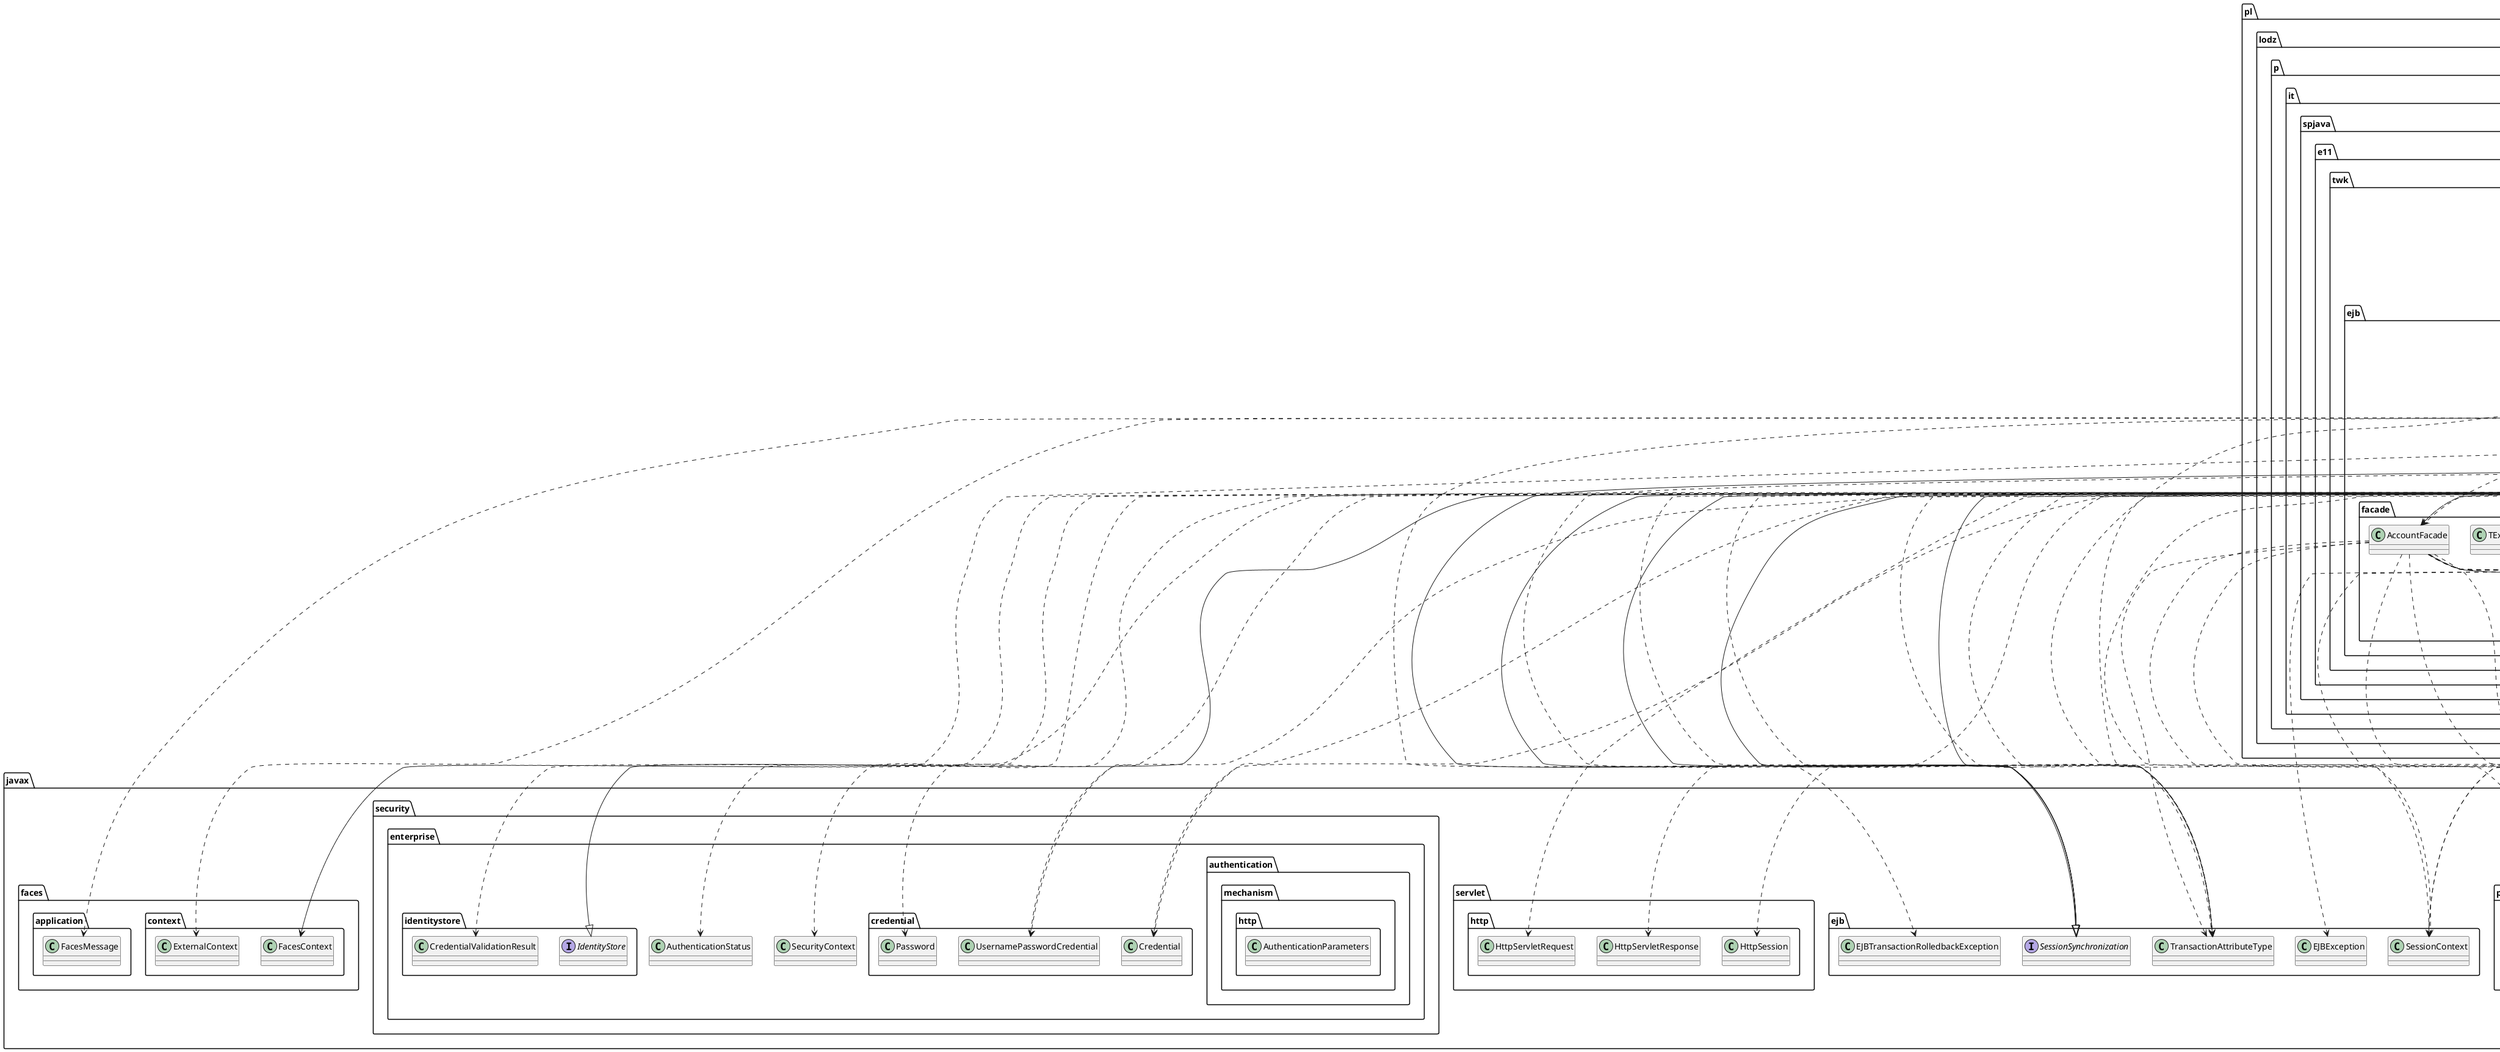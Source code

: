 @startuml
abstract class pl.lodz.p.it.spjava.e11.twk.ejb.facade.AbstractFacade
abstract class pl.lodz.p.it.spjava.e11.twk.ejb.manager.AbstractManager
abstract class pl.lodz.p.it.spjava.e11.twk.exception.AppBaseException
class java.io.IOException
class java.lang.Exception
class java.math.BigInteger
class java.nio.charset.StandardCharsets
class java.security.MessageDigest
class java.security.NoSuchAlgorithmException
class java.security.Principal
class java.util.ArrayList
class java.util.Date
class java.util.HashSet
class java.util.List
class java.util.Objects
class java.util.ResourceBundle
class java.util.Set
class java.util.concurrent.ThreadLocalRandom
class java.util.logging.Level
class java.util.logging.Logger
class javax.ejb.EJBException
class javax.ejb.EJBTransactionRolledbackException
class javax.ejb.SessionContext
class javax.ejb.TransactionAttributeType
class javax.faces.application.FacesMessage
class javax.faces.context.ExternalContext
class javax.faces.context.FacesContext
class javax.interceptor.InvocationContext
class javax.persistence.EntityManager
class javax.persistence.GenerationType
class javax.persistence.NoResultException
class javax.persistence.NonUniqueResultException
class javax.persistence.OptimisticLockException
class javax.persistence.TemporalType
class javax.persistence.TypedQuery
class javax.persistence.criteria.CriteriaBuilder
class javax.persistence.criteria.CriteriaQuery
class javax.persistence.criteria.Predicate
class javax.persistence.criteria.Root
class javax.security.enterprise.AuthenticationStatus
class javax.security.enterprise.SecurityContext
class javax.security.enterprise.authentication.mechanism.http.AuthenticationParameters
class javax.security.enterprise.credential.Credential
class javax.security.enterprise.credential.Password
class javax.security.enterprise.credential.UsernamePasswordCredential
class javax.security.enterprise.identitystore.CredentialValidationResult
class javax.servlet.http.HttpServletRequest
class javax.servlet.http.HttpServletResponse
class javax.servlet.http.HttpSession
class pl.lodz.p.it.spjava.e11.twk.dto.AccountDTO
class pl.lodz.p.it.spjava.e11.twk.dto.AccountDataDTO
class pl.lodz.p.it.spjava.e11.twk.dto.AccountProfileDTO
class pl.lodz.p.it.spjava.e11.twk.dto.AdministratorDTO
class pl.lodz.p.it.spjava.e11.twk.dto.ArmyDTO
class pl.lodz.p.it.spjava.e11.twk.dto.GameSystemDTO
class pl.lodz.p.it.spjava.e11.twk.dto.LeagueDTO
class pl.lodz.p.it.spjava.e11.twk.dto.PlayerDTO
class pl.lodz.p.it.spjava.e11.twk.dto.TournamentDTO
class pl.lodz.p.it.spjava.e11.twk.ejb.endpoint.AccountProfileEndpoint
class pl.lodz.p.it.spjava.e11.twk.ejb.endpoint.ArmyEndpoint
class pl.lodz.p.it.spjava.e11.twk.ejb.endpoint.GameSystemEndpoint
class pl.lodz.p.it.spjava.e11.twk.ejb.endpoint.LeagueEndpoint
class pl.lodz.p.it.spjava.e11.twk.ejb.endpoint.TournamentEndpoint
class pl.lodz.p.it.spjava.e11.twk.ejb.facade.AccountDataFacade
class pl.lodz.p.it.spjava.e11.twk.ejb.facade.AccountFacade
class pl.lodz.p.it.spjava.e11.twk.ejb.facade.AdministratorFacade
class pl.lodz.p.it.spjava.e11.twk.ejb.facade.ArmyFacade
class pl.lodz.p.it.spjava.e11.twk.ejb.facade.GameSystemFacade
class pl.lodz.p.it.spjava.e11.twk.ejb.facade.LeagueFacade
class pl.lodz.p.it.spjava.e11.twk.ejb.facade.OrganizatorFacade
class pl.lodz.p.it.spjava.e11.twk.ejb.facade.PlayerFacade
class pl.lodz.p.it.spjava.e11.twk.ejb.facade.TExtraPointsFacade
class pl.lodz.p.it.spjava.e11.twk.ejb.facade.TGameFacade
class pl.lodz.p.it.spjava.e11.twk.ejb.facade.TParticipantFacade
class pl.lodz.p.it.spjava.e11.twk.ejb.facade.TRoundFacade
class pl.lodz.p.it.spjava.e11.twk.ejb.facade.TournamentFacade
class pl.lodz.p.it.spjava.e11.twk.ejb.interceptor.LoggingInterceptor
class pl.lodz.p.it.spjava.e11.twk.ejb.manager.AccountProfileManager
class pl.lodz.p.it.spjava.e11.twk.ejb.manager.ArmyManager
class pl.lodz.p.it.spjava.e11.twk.ejb.manager.GameSystemManager
class pl.lodz.p.it.spjava.e11.twk.ejb.manager.LeagueManager
class pl.lodz.p.it.spjava.e11.twk.ejb.manager.TournamentManager
class pl.lodz.p.it.spjava.e11.twk.exception.AccountException
class pl.lodz.p.it.spjava.e11.twk.exception.GameSystemException
class pl.lodz.p.it.spjava.e11.twk.model.Account
class pl.lodz.p.it.spjava.e11.twk.model.AccountData
class pl.lodz.p.it.spjava.e11.twk.model.Account_
class pl.lodz.p.it.spjava.e11.twk.model.Administrator
class pl.lodz.p.it.spjava.e11.twk.model.Army
class pl.lodz.p.it.spjava.e11.twk.model.GameSystem
class pl.lodz.p.it.spjava.e11.twk.model.League
class pl.lodz.p.it.spjava.e11.twk.model.Organizator
class pl.lodz.p.it.spjava.e11.twk.model.Player
class pl.lodz.p.it.spjava.e11.twk.model.TExtraPoints
class pl.lodz.p.it.spjava.e11.twk.model.TGame
class pl.lodz.p.it.spjava.e11.twk.model.TParticipant
class pl.lodz.p.it.spjava.e11.twk.model.TRound
class pl.lodz.p.it.spjava.e11.twk.model.Tournament
class pl.lodz.p.it.spjava.e11.twk.security.JpaIdentityStore
class pl.lodz.p.it.spjava.e11.twk.security.LoginController
class pl.lodz.p.it.spjava.e11.twk.security.SHA256HashGenerator
class pl.lodz.p.it.spjava.e11.twk.security.SecurityAppConfig
class pl.lodz.p.it.spjava.e11.twk.security.SecurityEndpoint
class pl.lodz.p.it.spjava.e11.twk.utils.ContextUtils
class pl.lodz.p.it.spjava.e11.twk.web.account.AccountController
class pl.lodz.p.it.spjava.e11.twk.web.account.ListAccountProfilePageBean
class pl.lodz.p.it.spjava.e11.twk.web.account.ShowAccountDetailsPageBean
class pl.lodz.p.it.spjava.e11.twk.web.army.ListArmyPageBean
class pl.lodz.p.it.spjava.e11.twk.web.gamesystem.AddGameSystemPagePean
class pl.lodz.p.it.spjava.e11.twk.web.gamesystem.DeleteGameSystemPagePean
class pl.lodz.p.it.spjava.e11.twk.web.gamesystem.EditGameSystemPagePean
class pl.lodz.p.it.spjava.e11.twk.web.gamesystem.GameSystemController
class pl.lodz.p.it.spjava.e11.twk.web.gamesystem.ListGameSystemPageBean
class pl.lodz.p.it.spjava.e11.twk.web.league.LeagueController
class pl.lodz.p.it.spjava.e11.twk.web.league.ListLeaguePageBean
class pl.lodz.p.it.spjava.e11.twk.web.league.ShowLeagueDetailsPageBean
class pl.lodz.p.it.spjava.e11.twk.web.tournament.ListTournamentsPageBean
class pl.lodz.p.it.spjava.e11.twk.web.tournament.ShowTournamentDetailsPageBean
class pl.lodz.p.it.spjava.e11.twk.web.tournament.TournamentController
interface java.io.Serializable
interface javax.ejb.SessionSynchronization
interface javax.security.enterprise.identitystore.IdentityStore
interface pl.lodz.p.it.spjava.e11.twk.security.HashGenerator
pl.lodz.p.it.spjava.e11.twk.ejb.facade.AbstractFacade ..> java.util.List
pl.lodz.p.it.spjava.e11.twk.ejb.facade.AbstractFacade ..> javax.persistence.EntityManager
pl.lodz.p.it.spjava.e11.twk.ejb.manager.AbstractManager ..> java.util.concurrent.ThreadLocalRandom
pl.lodz.p.it.spjava.e11.twk.ejb.manager.AbstractManager ..> java.util.logging.Level
pl.lodz.p.it.spjava.e11.twk.ejb.manager.AbstractManager ..> java.util.logging.Logger
pl.lodz.p.it.spjava.e11.twk.ejb.manager.AbstractManager ..> javax.ejb.EJBException
pl.lodz.p.it.spjava.e11.twk.ejb.manager.AbstractManager ..> javax.ejb.SessionContext
pl.lodz.p.it.spjava.e11.twk.exception.AppBaseException --|> java.lang.Exception
pl.lodz.p.it.spjava.e11.twk.dto.AccountDataDTO ..> pl.lodz.p.it.spjava.e11.twk.model.Account
pl.lodz.p.it.spjava.e11.twk.dto.AccountProfileDTO ..> java.util.List
pl.lodz.p.it.spjava.e11.twk.dto.AccountProfileDTO ..> java.util.Objects
pl.lodz.p.it.spjava.e11.twk.dto.AccountProfileDTO ..> pl.lodz.p.it.spjava.e11.twk.model.AccountData
pl.lodz.p.it.spjava.e11.twk.dto.AccountProfileDTO ..> pl.lodz.p.it.spjava.e11.twk.model.Administrator
pl.lodz.p.it.spjava.e11.twk.dto.AccountProfileDTO ..> pl.lodz.p.it.spjava.e11.twk.model.Organizator
pl.lodz.p.it.spjava.e11.twk.dto.AccountProfileDTO ..> pl.lodz.p.it.spjava.e11.twk.model.Player
pl.lodz.p.it.spjava.e11.twk.dto.AccountProfileDTO ..> pl.lodz.p.it.spjava.e11.twk.model.Tournament
pl.lodz.p.it.spjava.e11.twk.dto.AdministratorDTO ..> pl.lodz.p.it.spjava.e11.twk.model.Account
pl.lodz.p.it.spjava.e11.twk.dto.LeagueDTO ..> java.util.List
pl.lodz.p.it.spjava.e11.twk.dto.LeagueDTO ..> pl.lodz.p.it.spjava.e11.twk.model.GameSystem
pl.lodz.p.it.spjava.e11.twk.dto.LeagueDTO ..> pl.lodz.p.it.spjava.e11.twk.model.Tournament
pl.lodz.p.it.spjava.e11.twk.dto.PlayerDTO ..> pl.lodz.p.it.spjava.e11.twk.model.Account
pl.lodz.p.it.spjava.e11.twk.dto.TournamentDTO ..> java.util.Date
pl.lodz.p.it.spjava.e11.twk.dto.TournamentDTO ..> java.util.List
pl.lodz.p.it.spjava.e11.twk.dto.TournamentDTO ..> pl.lodz.p.it.spjava.e11.twk.model.GameSystem
pl.lodz.p.it.spjava.e11.twk.dto.TournamentDTO ..> pl.lodz.p.it.spjava.e11.twk.model.League
pl.lodz.p.it.spjava.e11.twk.dto.TournamentDTO ..> pl.lodz.p.it.spjava.e11.twk.model.Organizator
pl.lodz.p.it.spjava.e11.twk.dto.TournamentDTO ..> pl.lodz.p.it.spjava.e11.twk.model.TParticipant
pl.lodz.p.it.spjava.e11.twk.dto.TournamentDTO ..> pl.lodz.p.it.spjava.e11.twk.model.TRound
pl.lodz.p.it.spjava.e11.twk.ejb.endpoint.AccountProfileEndpoint ..> java.util.ArrayList
pl.lodz.p.it.spjava.e11.twk.ejb.endpoint.AccountProfileEndpoint ..> java.util.List
pl.lodz.p.it.spjava.e11.twk.ejb.endpoint.AccountProfileEndpoint ..> javax.ejb.SessionContext
pl.lodz.p.it.spjava.e11.twk.ejb.endpoint.AccountProfileEndpoint ..> pl.lodz.p.it.spjava.e11.twk.dto.AccountProfileDTO
pl.lodz.p.it.spjava.e11.twk.ejb.endpoint.AccountProfileEndpoint ..> pl.lodz.p.it.spjava.e11.twk.dto.TournamentDTO
pl.lodz.p.it.spjava.e11.twk.ejb.endpoint.AccountProfileEndpoint ..> pl.lodz.p.it.spjava.e11.twk.ejb.facade.AccountDataFacade
pl.lodz.p.it.spjava.e11.twk.ejb.endpoint.AccountProfileEndpoint ..> pl.lodz.p.it.spjava.e11.twk.ejb.facade.AccountFacade
pl.lodz.p.it.spjava.e11.twk.ejb.endpoint.AccountProfileEndpoint ..> pl.lodz.p.it.spjava.e11.twk.ejb.facade.AdministratorFacade
pl.lodz.p.it.spjava.e11.twk.ejb.endpoint.AccountProfileEndpoint ..> pl.lodz.p.it.spjava.e11.twk.ejb.facade.PlayerFacade
pl.lodz.p.it.spjava.e11.twk.ejb.endpoint.AccountProfileEndpoint ..> pl.lodz.p.it.spjava.e11.twk.model.Account
pl.lodz.p.it.spjava.e11.twk.ejb.endpoint.AccountProfileEndpoint ..> pl.lodz.p.it.spjava.e11.twk.model.Tournament
pl.lodz.p.it.spjava.e11.twk.ejb.endpoint.ArmyEndpoint ..> java.util.ArrayList
pl.lodz.p.it.spjava.e11.twk.ejb.endpoint.ArmyEndpoint ..> java.util.List
pl.lodz.p.it.spjava.e11.twk.ejb.endpoint.ArmyEndpoint ..> pl.lodz.p.it.spjava.e11.twk.dto.ArmyDTO
pl.lodz.p.it.spjava.e11.twk.ejb.endpoint.ArmyEndpoint ..> pl.lodz.p.it.spjava.e11.twk.ejb.facade.ArmyFacade
pl.lodz.p.it.spjava.e11.twk.ejb.endpoint.ArmyEndpoint ..> pl.lodz.p.it.spjava.e11.twk.model.Army
pl.lodz.p.it.spjava.e11.twk.ejb.endpoint.GameSystemEndpoint ..> pl.lodz.p.it.spjava.e11.twk.exception.AppBaseException
pl.lodz.p.it.spjava.e11.twk.ejb.endpoint.GameSystemEndpoint ..> java.util.ArrayList
pl.lodz.p.it.spjava.e11.twk.ejb.endpoint.GameSystemEndpoint ..> java.util.List
pl.lodz.p.it.spjava.e11.twk.ejb.endpoint.GameSystemEndpoint ..> java.util.logging.Level
pl.lodz.p.it.spjava.e11.twk.ejb.endpoint.GameSystemEndpoint ..> java.util.logging.Logger
pl.lodz.p.it.spjava.e11.twk.ejb.endpoint.GameSystemEndpoint ..> javax.ejb.EJBTransactionRolledbackException
pl.lodz.p.it.spjava.e11.twk.ejb.endpoint.GameSystemEndpoint ..> pl.lodz.p.it.spjava.e11.twk.dto.GameSystemDTO
pl.lodz.p.it.spjava.e11.twk.ejb.endpoint.GameSystemEndpoint ..> pl.lodz.p.it.spjava.e11.twk.ejb.facade.GameSystemFacade
pl.lodz.p.it.spjava.e11.twk.ejb.endpoint.GameSystemEndpoint ..> pl.lodz.p.it.spjava.e11.twk.ejb.manager.GameSystemManager
pl.lodz.p.it.spjava.e11.twk.ejb.endpoint.GameSystemEndpoint ..> pl.lodz.p.it.spjava.e11.twk.exception.GameSystemException
pl.lodz.p.it.spjava.e11.twk.ejb.endpoint.GameSystemEndpoint ..> pl.lodz.p.it.spjava.e11.twk.model.GameSystem
pl.lodz.p.it.spjava.e11.twk.ejb.endpoint.LeagueEndpoint ..> java.util.ArrayList
pl.lodz.p.it.spjava.e11.twk.ejb.endpoint.LeagueEndpoint ..> java.util.List
pl.lodz.p.it.spjava.e11.twk.ejb.endpoint.LeagueEndpoint ..> pl.lodz.p.it.spjava.e11.twk.dto.LeagueDTO
pl.lodz.p.it.spjava.e11.twk.ejb.endpoint.LeagueEndpoint ..> pl.lodz.p.it.spjava.e11.twk.ejb.facade.GameSystemFacade
pl.lodz.p.it.spjava.e11.twk.ejb.endpoint.LeagueEndpoint ..> pl.lodz.p.it.spjava.e11.twk.ejb.facade.LeagueFacade
pl.lodz.p.it.spjava.e11.twk.ejb.endpoint.LeagueEndpoint ..> pl.lodz.p.it.spjava.e11.twk.model.League
pl.lodz.p.it.spjava.e11.twk.ejb.endpoint.TournamentEndpoint ..> java.util.ArrayList
pl.lodz.p.it.spjava.e11.twk.ejb.endpoint.TournamentEndpoint ..> java.util.List
pl.lodz.p.it.spjava.e11.twk.ejb.endpoint.TournamentEndpoint ..> pl.lodz.p.it.spjava.e11.twk.dto.LeagueDTO
pl.lodz.p.it.spjava.e11.twk.ejb.endpoint.TournamentEndpoint ..> pl.lodz.p.it.spjava.e11.twk.dto.TournamentDTO
pl.lodz.p.it.spjava.e11.twk.ejb.endpoint.TournamentEndpoint ..> pl.lodz.p.it.spjava.e11.twk.ejb.facade.GameSystemFacade
pl.lodz.p.it.spjava.e11.twk.ejb.endpoint.TournamentEndpoint ..> pl.lodz.p.it.spjava.e11.twk.ejb.facade.TournamentFacade
pl.lodz.p.it.spjava.e11.twk.ejb.endpoint.TournamentEndpoint ..> pl.lodz.p.it.spjava.e11.twk.model.Tournament
pl.lodz.p.it.spjava.e11.twk.ejb.facade.AccountDataFacade --|> pl.lodz.p.it.spjava.e11.twk.ejb.facade.AbstractFacade
pl.lodz.p.it.spjava.e11.twk.ejb.facade.AccountDataFacade ..> javax.persistence.EntityManager
pl.lodz.p.it.spjava.e11.twk.ejb.facade.AccountDataFacade ..> pl.lodz.p.it.spjava.e11.twk.model.AccountData
pl.lodz.p.it.spjava.e11.twk.ejb.facade.AccountFacade --|> pl.lodz.p.it.spjava.e11.twk.ejb.facade.AbstractFacade
pl.lodz.p.it.spjava.e11.twk.ejb.facade.AccountFacade ..> java.util.logging.Level
pl.lodz.p.it.spjava.e11.twk.ejb.facade.AccountFacade ..> java.util.logging.Logger
pl.lodz.p.it.spjava.e11.twk.ejb.facade.AccountFacade ..> javax.ejb.TransactionAttributeType
pl.lodz.p.it.spjava.e11.twk.ejb.facade.AccountFacade ..> javax.persistence.EntityManager
pl.lodz.p.it.spjava.e11.twk.ejb.facade.AccountFacade ..> javax.persistence.NoResultException
pl.lodz.p.it.spjava.e11.twk.ejb.facade.AccountFacade ..> javax.persistence.NonUniqueResultException
pl.lodz.p.it.spjava.e11.twk.ejb.facade.AccountFacade ..> javax.persistence.TypedQuery
pl.lodz.p.it.spjava.e11.twk.ejb.facade.AccountFacade ..> javax.persistence.criteria.CriteriaBuilder
pl.lodz.p.it.spjava.e11.twk.ejb.facade.AccountFacade ..> javax.persistence.criteria.CriteriaQuery
pl.lodz.p.it.spjava.e11.twk.ejb.facade.AccountFacade ..> javax.persistence.criteria.Predicate
pl.lodz.p.it.spjava.e11.twk.ejb.facade.AccountFacade ..> javax.persistence.criteria.Root
pl.lodz.p.it.spjava.e11.twk.ejb.facade.AccountFacade ..> pl.lodz.p.it.spjava.e11.twk.ejb.interceptor.LoggingInterceptor
pl.lodz.p.it.spjava.e11.twk.ejb.facade.AccountFacade ..> pl.lodz.p.it.spjava.e11.twk.model.Account
pl.lodz.p.it.spjava.e11.twk.ejb.facade.AccountFacade ..> pl.lodz.p.it.spjava.e11.twk.model.Account_
pl.lodz.p.it.spjava.e11.twk.ejb.facade.AdministratorFacade --|> pl.lodz.p.it.spjava.e11.twk.ejb.facade.AbstractFacade
pl.lodz.p.it.spjava.e11.twk.ejb.facade.AdministratorFacade ..> javax.persistence.EntityManager
pl.lodz.p.it.spjava.e11.twk.ejb.facade.AdministratorFacade ..> pl.lodz.p.it.spjava.e11.twk.model.Administrator
pl.lodz.p.it.spjava.e11.twk.ejb.facade.ArmyFacade --|> pl.lodz.p.it.spjava.e11.twk.ejb.facade.AbstractFacade
pl.lodz.p.it.spjava.e11.twk.ejb.facade.ArmyFacade ..> javax.persistence.EntityManager
pl.lodz.p.it.spjava.e11.twk.ejb.facade.ArmyFacade ..> pl.lodz.p.it.spjava.e11.twk.model.Army
pl.lodz.p.it.spjava.e11.twk.ejb.facade.GameSystemFacade --|> pl.lodz.p.it.spjava.e11.twk.ejb.facade.AbstractFacade
pl.lodz.p.it.spjava.e11.twk.ejb.facade.GameSystemFacade ..> javax.persistence.EntityManager
pl.lodz.p.it.spjava.e11.twk.ejb.facade.GameSystemFacade ..> pl.lodz.p.it.spjava.e11.twk.model.GameSystem
pl.lodz.p.it.spjava.e11.twk.ejb.facade.LeagueFacade --|> pl.lodz.p.it.spjava.e11.twk.ejb.facade.AbstractFacade
pl.lodz.p.it.spjava.e11.twk.ejb.facade.LeagueFacade ..> javax.persistence.EntityManager
pl.lodz.p.it.spjava.e11.twk.ejb.facade.LeagueFacade ..> pl.lodz.p.it.spjava.e11.twk.model.League
pl.lodz.p.it.spjava.e11.twk.ejb.facade.OrganizatorFacade --|> pl.lodz.p.it.spjava.e11.twk.ejb.facade.AbstractFacade
pl.lodz.p.it.spjava.e11.twk.ejb.facade.OrganizatorFacade ..> javax.persistence.EntityManager
pl.lodz.p.it.spjava.e11.twk.ejb.facade.OrganizatorFacade ..> pl.lodz.p.it.spjava.e11.twk.model.Organizator
pl.lodz.p.it.spjava.e11.twk.ejb.facade.PlayerFacade --|> pl.lodz.p.it.spjava.e11.twk.ejb.facade.AbstractFacade
pl.lodz.p.it.spjava.e11.twk.ejb.facade.PlayerFacade ..> javax.persistence.EntityManager
pl.lodz.p.it.spjava.e11.twk.ejb.facade.PlayerFacade ..> pl.lodz.p.it.spjava.e11.twk.model.Player
pl.lodz.p.it.spjava.e11.twk.ejb.facade.TExtraPointsFacade --|> pl.lodz.p.it.spjava.e11.twk.ejb.facade.AbstractFacade
pl.lodz.p.it.spjava.e11.twk.ejb.facade.TExtraPointsFacade ..> javax.persistence.EntityManager
pl.lodz.p.it.spjava.e11.twk.ejb.facade.TExtraPointsFacade ..> pl.lodz.p.it.spjava.e11.twk.model.TExtraPoints
pl.lodz.p.it.spjava.e11.twk.ejb.facade.TGameFacade --|> pl.lodz.p.it.spjava.e11.twk.ejb.facade.AbstractFacade
pl.lodz.p.it.spjava.e11.twk.ejb.facade.TGameFacade ..> javax.persistence.EntityManager
pl.lodz.p.it.spjava.e11.twk.ejb.facade.TGameFacade ..> pl.lodz.p.it.spjava.e11.twk.model.TGame
pl.lodz.p.it.spjava.e11.twk.ejb.facade.TParticipantFacade --|> pl.lodz.p.it.spjava.e11.twk.ejb.facade.AbstractFacade
pl.lodz.p.it.spjava.e11.twk.ejb.facade.TParticipantFacade ..> javax.persistence.EntityManager
pl.lodz.p.it.spjava.e11.twk.ejb.facade.TParticipantFacade ..> pl.lodz.p.it.spjava.e11.twk.model.TParticipant
pl.lodz.p.it.spjava.e11.twk.ejb.facade.TRoundFacade --|> pl.lodz.p.it.spjava.e11.twk.ejb.facade.AbstractFacade
pl.lodz.p.it.spjava.e11.twk.ejb.facade.TRoundFacade ..> javax.persistence.EntityManager
pl.lodz.p.it.spjava.e11.twk.ejb.facade.TRoundFacade ..> pl.lodz.p.it.spjava.e11.twk.model.TRound
pl.lodz.p.it.spjava.e11.twk.ejb.facade.TournamentFacade --|> pl.lodz.p.it.spjava.e11.twk.ejb.facade.AbstractFacade
pl.lodz.p.it.spjava.e11.twk.ejb.facade.TournamentFacade ..> javax.persistence.EntityManager
pl.lodz.p.it.spjava.e11.twk.ejb.facade.TournamentFacade ..> pl.lodz.p.it.spjava.e11.twk.model.Tournament
pl.lodz.p.it.spjava.e11.twk.ejb.interceptor.LoggingInterceptor ..> java.util.logging.Level
pl.lodz.p.it.spjava.e11.twk.ejb.interceptor.LoggingInterceptor ..> java.util.logging.Logger
pl.lodz.p.it.spjava.e11.twk.ejb.interceptor.LoggingInterceptor ..> javax.ejb.SessionContext
pl.lodz.p.it.spjava.e11.twk.ejb.interceptor.LoggingInterceptor ..> javax.interceptor.InvocationContext
pl.lodz.p.it.spjava.e11.twk.ejb.manager.AccountProfileManager --|> pl.lodz.p.it.spjava.e11.twk.ejb.manager.AbstractManager
pl.lodz.p.it.spjava.e11.twk.ejb.manager.AccountProfileManager ..> pl.lodz.p.it.spjava.e11.twk.exception.AppBaseException
pl.lodz.p.it.spjava.e11.twk.ejb.manager.AccountProfileManager ..> javax.ejb.TransactionAttributeType
pl.lodz.p.it.spjava.e11.twk.ejb.manager.AccountProfileManager ..> pl.lodz.p.it.spjava.e11.twk.ejb.facade.AccountDataFacade
pl.lodz.p.it.spjava.e11.twk.ejb.manager.AccountProfileManager ..> pl.lodz.p.it.spjava.e11.twk.ejb.facade.AccountFacade
pl.lodz.p.it.spjava.e11.twk.ejb.manager.AccountProfileManager ..> pl.lodz.p.it.spjava.e11.twk.ejb.facade.AdministratorFacade
pl.lodz.p.it.spjava.e11.twk.ejb.manager.AccountProfileManager ..> pl.lodz.p.it.spjava.e11.twk.ejb.facade.OrganizatorFacade
pl.lodz.p.it.spjava.e11.twk.ejb.manager.AccountProfileManager ..> pl.lodz.p.it.spjava.e11.twk.ejb.facade.PlayerFacade
pl.lodz.p.it.spjava.e11.twk.ejb.manager.AccountProfileManager ..> pl.lodz.p.it.spjava.e11.twk.ejb.interceptor.LoggingInterceptor
pl.lodz.p.it.spjava.e11.twk.ejb.manager.AccountProfileManager ..> pl.lodz.p.it.spjava.e11.twk.model.Account
pl.lodz.p.it.spjava.e11.twk.ejb.manager.AccountProfileManager --|> javax.ejb.SessionSynchronization
pl.lodz.p.it.spjava.e11.twk.ejb.manager.ArmyManager --|> pl.lodz.p.it.spjava.e11.twk.ejb.manager.AbstractManager
pl.lodz.p.it.spjava.e11.twk.ejb.manager.ArmyManager ..> pl.lodz.p.it.spjava.e11.twk.exception.AppBaseException
pl.lodz.p.it.spjava.e11.twk.ejb.manager.ArmyManager ..> javax.ejb.TransactionAttributeType
pl.lodz.p.it.spjava.e11.twk.ejb.manager.ArmyManager ..> pl.lodz.p.it.spjava.e11.twk.ejb.facade.ArmyFacade
pl.lodz.p.it.spjava.e11.twk.ejb.manager.ArmyManager ..> pl.lodz.p.it.spjava.e11.twk.ejb.interceptor.LoggingInterceptor
pl.lodz.p.it.spjava.e11.twk.ejb.manager.ArmyManager ..> pl.lodz.p.it.spjava.e11.twk.model.Army
pl.lodz.p.it.spjava.e11.twk.ejb.manager.ArmyManager --|> javax.ejb.SessionSynchronization
pl.lodz.p.it.spjava.e11.twk.ejb.manager.GameSystemManager --|> pl.lodz.p.it.spjava.e11.twk.ejb.manager.AbstractManager
pl.lodz.p.it.spjava.e11.twk.ejb.manager.GameSystemManager ..> pl.lodz.p.it.spjava.e11.twk.exception.AppBaseException
pl.lodz.p.it.spjava.e11.twk.ejb.manager.GameSystemManager ..> javax.ejb.TransactionAttributeType
pl.lodz.p.it.spjava.e11.twk.ejb.manager.GameSystemManager ..> pl.lodz.p.it.spjava.e11.twk.ejb.facade.GameSystemFacade
pl.lodz.p.it.spjava.e11.twk.ejb.manager.GameSystemManager ..> pl.lodz.p.it.spjava.e11.twk.ejb.interceptor.LoggingInterceptor
pl.lodz.p.it.spjava.e11.twk.ejb.manager.GameSystemManager ..> pl.lodz.p.it.spjava.e11.twk.model.GameSystem
pl.lodz.p.it.spjava.e11.twk.ejb.manager.GameSystemManager --|> javax.ejb.SessionSynchronization
pl.lodz.p.it.spjava.e11.twk.ejb.manager.LeagueManager --|> pl.lodz.p.it.spjava.e11.twk.ejb.manager.AbstractManager
pl.lodz.p.it.spjava.e11.twk.ejb.manager.LeagueManager ..> pl.lodz.p.it.spjava.e11.twk.exception.AppBaseException
pl.lodz.p.it.spjava.e11.twk.ejb.manager.LeagueManager ..> javax.ejb.TransactionAttributeType
pl.lodz.p.it.spjava.e11.twk.ejb.manager.LeagueManager ..> pl.lodz.p.it.spjava.e11.twk.ejb.facade.LeagueFacade
pl.lodz.p.it.spjava.e11.twk.ejb.manager.LeagueManager ..> pl.lodz.p.it.spjava.e11.twk.ejb.interceptor.LoggingInterceptor
pl.lodz.p.it.spjava.e11.twk.ejb.manager.LeagueManager ..> pl.lodz.p.it.spjava.e11.twk.model.League
pl.lodz.p.it.spjava.e11.twk.ejb.manager.LeagueManager --|> javax.ejb.SessionSynchronization
pl.lodz.p.it.spjava.e11.twk.ejb.manager.TournamentManager --|> pl.lodz.p.it.spjava.e11.twk.ejb.manager.AbstractManager
pl.lodz.p.it.spjava.e11.twk.ejb.manager.TournamentManager ..> pl.lodz.p.it.spjava.e11.twk.exception.AppBaseException
pl.lodz.p.it.spjava.e11.twk.ejb.manager.TournamentManager ..> javax.ejb.TransactionAttributeType
pl.lodz.p.it.spjava.e11.twk.ejb.manager.TournamentManager ..> pl.lodz.p.it.spjava.e11.twk.ejb.facade.TournamentFacade
pl.lodz.p.it.spjava.e11.twk.ejb.manager.TournamentManager ..> pl.lodz.p.it.spjava.e11.twk.ejb.interceptor.LoggingInterceptor
pl.lodz.p.it.spjava.e11.twk.ejb.manager.TournamentManager ..> pl.lodz.p.it.spjava.e11.twk.model.Tournament
pl.lodz.p.it.spjava.e11.twk.ejb.manager.TournamentManager --|> javax.ejb.SessionSynchronization
pl.lodz.p.it.spjava.e11.twk.exception.AccountException --|> pl.lodz.p.it.spjava.e11.twk.exception.AppBaseException
pl.lodz.p.it.spjava.e11.twk.exception.AccountException ..> pl.lodz.p.it.spjava.e11.twk.model.Account
pl.lodz.p.it.spjava.e11.twk.exception.GameSystemException --|> pl.lodz.p.it.spjava.e11.twk.exception.AppBaseException
pl.lodz.p.it.spjava.e11.twk.exception.GameSystemException ..> javax.persistence.OptimisticLockException
pl.lodz.p.it.spjava.e11.twk.exception.GameSystemException ..> pl.lodz.p.it.spjava.e11.twk.model.GameSystem
pl.lodz.p.it.spjava.e11.twk.model.Account ..> java.util.List
pl.lodz.p.it.spjava.e11.twk.model.Account ..> javax.persistence.GenerationType
pl.lodz.p.it.spjava.e11.twk.model.Account --|> java.io.Serializable
pl.lodz.p.it.spjava.e11.twk.model.AccountData ..> java.math.BigInteger
pl.lodz.p.it.spjava.e11.twk.model.AccountData ..> javax.persistence.GenerationType
pl.lodz.p.it.spjava.e11.twk.model.AccountData --|> java.io.Serializable
pl.lodz.p.it.spjava.e11.twk.model.Administrator ..> java.math.BigInteger
pl.lodz.p.it.spjava.e11.twk.model.Administrator ..> javax.persistence.GenerationType
pl.lodz.p.it.spjava.e11.twk.model.Administrator --|> java.io.Serializable
pl.lodz.p.it.spjava.e11.twk.model.Army ..> java.math.BigInteger
pl.lodz.p.it.spjava.e11.twk.model.Army ..> java.util.List
pl.lodz.p.it.spjava.e11.twk.model.Army ..> javax.persistence.GenerationType
pl.lodz.p.it.spjava.e11.twk.model.Army --|> java.io.Serializable
pl.lodz.p.it.spjava.e11.twk.model.GameSystem ..> java.math.BigInteger
pl.lodz.p.it.spjava.e11.twk.model.GameSystem ..> java.util.List
pl.lodz.p.it.spjava.e11.twk.model.GameSystem ..> javax.persistence.GenerationType
pl.lodz.p.it.spjava.e11.twk.model.GameSystem --|> java.io.Serializable
pl.lodz.p.it.spjava.e11.twk.model.League ..> java.math.BigInteger
pl.lodz.p.it.spjava.e11.twk.model.League ..> java.util.List
pl.lodz.p.it.spjava.e11.twk.model.League ..> javax.persistence.GenerationType
pl.lodz.p.it.spjava.e11.twk.model.League --|> java.io.Serializable
pl.lodz.p.it.spjava.e11.twk.model.Organizator ..> java.math.BigInteger
pl.lodz.p.it.spjava.e11.twk.model.Organizator ..> java.util.List
pl.lodz.p.it.spjava.e11.twk.model.Organizator ..> javax.persistence.GenerationType
pl.lodz.p.it.spjava.e11.twk.model.Organizator --|> java.io.Serializable
pl.lodz.p.it.spjava.e11.twk.model.Player ..> java.math.BigInteger
pl.lodz.p.it.spjava.e11.twk.model.Player ..> java.util.List
pl.lodz.p.it.spjava.e11.twk.model.Player ..> javax.persistence.GenerationType
pl.lodz.p.it.spjava.e11.twk.model.Player --|> java.io.Serializable
pl.lodz.p.it.spjava.e11.twk.model.TExtraPoints ..> java.math.BigInteger
pl.lodz.p.it.spjava.e11.twk.model.TExtraPoints ..> javax.persistence.GenerationType
pl.lodz.p.it.spjava.e11.twk.model.TExtraPoints --|> java.io.Serializable
pl.lodz.p.it.spjava.e11.twk.model.TGame ..> java.math.BigInteger
pl.lodz.p.it.spjava.e11.twk.model.TGame ..> javax.persistence.GenerationType
pl.lodz.p.it.spjava.e11.twk.model.TGame --|> java.io.Serializable
pl.lodz.p.it.spjava.e11.twk.model.TParticipant ..> java.math.BigInteger
pl.lodz.p.it.spjava.e11.twk.model.TParticipant ..> java.util.List
pl.lodz.p.it.spjava.e11.twk.model.TParticipant ..> javax.persistence.GenerationType
pl.lodz.p.it.spjava.e11.twk.model.TParticipant --|> java.io.Serializable
pl.lodz.p.it.spjava.e11.twk.model.TRound ..> java.math.BigInteger
pl.lodz.p.it.spjava.e11.twk.model.TRound ..> java.util.List
pl.lodz.p.it.spjava.e11.twk.model.TRound ..> javax.persistence.GenerationType
pl.lodz.p.it.spjava.e11.twk.model.TRound --|> java.io.Serializable
pl.lodz.p.it.spjava.e11.twk.model.Tournament ..> java.util.Date
pl.lodz.p.it.spjava.e11.twk.model.Tournament ..> java.util.List
pl.lodz.p.it.spjava.e11.twk.model.Tournament ..> javax.persistence.GenerationType
pl.lodz.p.it.spjava.e11.twk.model.Tournament ..> javax.persistence.TemporalType
pl.lodz.p.it.spjava.e11.twk.model.Tournament --|> java.io.Serializable
pl.lodz.p.it.spjava.e11.twk.security.JpaIdentityStore ..> java.util.HashSet
pl.lodz.p.it.spjava.e11.twk.security.JpaIdentityStore ..> java.util.Set
pl.lodz.p.it.spjava.e11.twk.security.JpaIdentityStore ..> java.util.logging.Logger
pl.lodz.p.it.spjava.e11.twk.security.JpaIdentityStore ..> javax.security.enterprise.credential.Credential
pl.lodz.p.it.spjava.e11.twk.security.JpaIdentityStore ..> javax.security.enterprise.credential.UsernamePasswordCredential
pl.lodz.p.it.spjava.e11.twk.security.JpaIdentityStore ..> javax.security.enterprise.identitystore.CredentialValidationResult
pl.lodz.p.it.spjava.e11.twk.security.JpaIdentityStore ..> pl.lodz.p.it.spjava.e11.twk.model.Account
pl.lodz.p.it.spjava.e11.twk.security.JpaIdentityStore --|> javax.security.enterprise.identitystore.IdentityStore
pl.lodz.p.it.spjava.e11.twk.security.LoginController ..> javax.faces.context.FacesContext
pl.lodz.p.it.spjava.e11.twk.security.LoginController ..> javax.security.enterprise.AuthenticationStatus
pl.lodz.p.it.spjava.e11.twk.security.LoginController ..> javax.security.enterprise.SecurityContext
pl.lodz.p.it.spjava.e11.twk.security.LoginController ..> javax.security.enterprise.credential.Credential
pl.lodz.p.it.spjava.e11.twk.security.LoginController ..> javax.security.enterprise.credential.Password
pl.lodz.p.it.spjava.e11.twk.security.LoginController ..> javax.security.enterprise.credential.UsernamePasswordCredential
pl.lodz.p.it.spjava.e11.twk.security.LoginController ..> javax.servlet.http.HttpServletRequest
pl.lodz.p.it.spjava.e11.twk.security.LoginController ..> javax.servlet.http.HttpServletResponse
pl.lodz.p.it.spjava.e11.twk.security.SHA256HashGenerator ..> java.nio.charset.StandardCharsets
pl.lodz.p.it.spjava.e11.twk.security.SHA256HashGenerator ..> java.security.MessageDigest
pl.lodz.p.it.spjava.e11.twk.security.SHA256HashGenerator ..> java.security.NoSuchAlgorithmException
pl.lodz.p.it.spjava.e11.twk.security.SHA256HashGenerator ..> java.util.logging.Level
pl.lodz.p.it.spjava.e11.twk.security.SHA256HashGenerator ..> java.util.logging.Logger
pl.lodz.p.it.spjava.e11.twk.security.SHA256HashGenerator --|> pl.lodz.p.it.spjava.e11.twk.security.HashGenerator
pl.lodz.p.it.spjava.e11.twk.security.SecurityEndpoint ..> javax.ejb.TransactionAttributeType
pl.lodz.p.it.spjava.e11.twk.security.SecurityEndpoint ..> pl.lodz.p.it.spjava.e11.twk.ejb.facade.AccountFacade
pl.lodz.p.it.spjava.e11.twk.security.SecurityEndpoint ..> pl.lodz.p.it.spjava.e11.twk.model.Account
pl.lodz.p.it.spjava.e11.twk.utils.ContextUtils ..> pl.lodz.p.it.spjava.e11.twk.exception.AppBaseException
pl.lodz.p.it.spjava.e11.twk.utils.ContextUtils ..> java.io.IOException
pl.lodz.p.it.spjava.e11.twk.utils.ContextUtils ..> java.security.Principal
pl.lodz.p.it.spjava.e11.twk.utils.ContextUtils ..> java.util.ResourceBundle
pl.lodz.p.it.spjava.e11.twk.utils.ContextUtils ..> java.util.logging.Level
pl.lodz.p.it.spjava.e11.twk.utils.ContextUtils ..> java.util.logging.Logger
pl.lodz.p.it.spjava.e11.twk.utils.ContextUtils ..> javax.faces.application.FacesMessage
pl.lodz.p.it.spjava.e11.twk.utils.ContextUtils ..> javax.faces.context.ExternalContext
pl.lodz.p.it.spjava.e11.twk.utils.ContextUtils ..> javax.faces.context.FacesContext
pl.lodz.p.it.spjava.e11.twk.utils.ContextUtils ..> javax.servlet.http.HttpSession
pl.lodz.p.it.spjava.e11.twk.web.account.AccountController ..> pl.lodz.p.it.spjava.e11.twk.dto.AccountProfileDTO
pl.lodz.p.it.spjava.e11.twk.web.account.AccountController --|> java.io.Serializable
pl.lodz.p.it.spjava.e11.twk.web.account.ListAccountProfilePageBean ..> java.util.List
pl.lodz.p.it.spjava.e11.twk.web.account.ListAccountProfilePageBean ..> pl.lodz.p.it.spjava.e11.twk.dto.AccountProfileDTO
pl.lodz.p.it.spjava.e11.twk.web.account.ListAccountProfilePageBean ..> pl.lodz.p.it.spjava.e11.twk.ejb.endpoint.AccountProfileEndpoint
pl.lodz.p.it.spjava.e11.twk.web.account.ShowAccountDetailsPageBean ..> java.util.List
pl.lodz.p.it.spjava.e11.twk.web.account.ShowAccountDetailsPageBean ..> javax.ejb.SessionContext
pl.lodz.p.it.spjava.e11.twk.web.account.ShowAccountDetailsPageBean ..> pl.lodz.p.it.spjava.e11.twk.dto.AccountProfileDTO
pl.lodz.p.it.spjava.e11.twk.web.account.ShowAccountDetailsPageBean ..> pl.lodz.p.it.spjava.e11.twk.dto.TournamentDTO
pl.lodz.p.it.spjava.e11.twk.web.account.ShowAccountDetailsPageBean ..> pl.lodz.p.it.spjava.e11.twk.ejb.endpoint.AccountProfileEndpoint
pl.lodz.p.it.spjava.e11.twk.web.army.ListArmyPageBean ..> java.util.List
pl.lodz.p.it.spjava.e11.twk.web.army.ListArmyPageBean ..> pl.lodz.p.it.spjava.e11.twk.dto.ArmyDTO
pl.lodz.p.it.spjava.e11.twk.web.army.ListArmyPageBean ..> pl.lodz.p.it.spjava.e11.twk.ejb.endpoint.ArmyEndpoint
pl.lodz.p.it.spjava.e11.twk.web.gamesystem.AddGameSystemPagePean ..> pl.lodz.p.it.spjava.e11.twk.exception.AppBaseException
pl.lodz.p.it.spjava.e11.twk.web.gamesystem.AddGameSystemPagePean ..> pl.lodz.p.it.spjava.e11.twk.dto.GameSystemDTO
pl.lodz.p.it.spjava.e11.twk.web.gamesystem.AddGameSystemPagePean ..> pl.lodz.p.it.spjava.e11.twk.ejb.endpoint.GameSystemEndpoint
pl.lodz.p.it.spjava.e11.twk.web.gamesystem.DeleteGameSystemPagePean ..> pl.lodz.p.it.spjava.e11.twk.exception.AppBaseException
pl.lodz.p.it.spjava.e11.twk.web.gamesystem.DeleteGameSystemPagePean ..> pl.lodz.p.it.spjava.e11.twk.dto.GameSystemDTO
pl.lodz.p.it.spjava.e11.twk.web.gamesystem.DeleteGameSystemPagePean ..> pl.lodz.p.it.spjava.e11.twk.ejb.endpoint.GameSystemEndpoint
pl.lodz.p.it.spjava.e11.twk.web.gamesystem.EditGameSystemPagePean ..> pl.lodz.p.it.spjava.e11.twk.exception.AppBaseException
pl.lodz.p.it.spjava.e11.twk.web.gamesystem.EditGameSystemPagePean ..> pl.lodz.p.it.spjava.e11.twk.dto.GameSystemDTO
pl.lodz.p.it.spjava.e11.twk.web.gamesystem.EditGameSystemPagePean ..> pl.lodz.p.it.spjava.e11.twk.ejb.endpoint.GameSystemEndpoint
pl.lodz.p.it.spjava.e11.twk.web.gamesystem.GameSystemController ..> pl.lodz.p.it.spjava.e11.twk.exception.AppBaseException
pl.lodz.p.it.spjava.e11.twk.web.gamesystem.GameSystemController ..> java.util.logging.Level
pl.lodz.p.it.spjava.e11.twk.web.gamesystem.GameSystemController ..> java.util.logging.Logger
pl.lodz.p.it.spjava.e11.twk.web.gamesystem.GameSystemController ..> pl.lodz.p.it.spjava.e11.twk.dto.GameSystemDTO
pl.lodz.p.it.spjava.e11.twk.web.gamesystem.GameSystemController ..> pl.lodz.p.it.spjava.e11.twk.ejb.endpoint.GameSystemEndpoint
pl.lodz.p.it.spjava.e11.twk.web.gamesystem.GameSystemController ..> pl.lodz.p.it.spjava.e11.twk.exception.GameSystemException
pl.lodz.p.it.spjava.e11.twk.web.gamesystem.GameSystemController ..> pl.lodz.p.it.spjava.e11.twk.utils.ContextUtils
pl.lodz.p.it.spjava.e11.twk.web.gamesystem.GameSystemController --|> java.io.Serializable
pl.lodz.p.it.spjava.e11.twk.web.gamesystem.ListGameSystemPageBean ..> java.util.List
pl.lodz.p.it.spjava.e11.twk.web.gamesystem.ListGameSystemPageBean ..> pl.lodz.p.it.spjava.e11.twk.dto.GameSystemDTO
pl.lodz.p.it.spjava.e11.twk.web.gamesystem.ListGameSystemPageBean ..> pl.lodz.p.it.spjava.e11.twk.ejb.endpoint.GameSystemEndpoint
pl.lodz.p.it.spjava.e11.twk.web.league.LeagueController ..> pl.lodz.p.it.spjava.e11.twk.dto.LeagueDTO
pl.lodz.p.it.spjava.e11.twk.web.league.LeagueController --|> java.io.Serializable
pl.lodz.p.it.spjava.e11.twk.web.league.ListLeaguePageBean ..> java.util.List
pl.lodz.p.it.spjava.e11.twk.web.league.ListLeaguePageBean ..> pl.lodz.p.it.spjava.e11.twk.dto.LeagueDTO
pl.lodz.p.it.spjava.e11.twk.web.league.ListLeaguePageBean ..> pl.lodz.p.it.spjava.e11.twk.ejb.endpoint.LeagueEndpoint
pl.lodz.p.it.spjava.e11.twk.web.league.ShowLeagueDetailsPageBean ..> java.util.List
pl.lodz.p.it.spjava.e11.twk.web.league.ShowLeagueDetailsPageBean ..> pl.lodz.p.it.spjava.e11.twk.dto.LeagueDTO
pl.lodz.p.it.spjava.e11.twk.web.league.ShowLeagueDetailsPageBean ..> pl.lodz.p.it.spjava.e11.twk.dto.TournamentDTO
pl.lodz.p.it.spjava.e11.twk.web.league.ShowLeagueDetailsPageBean ..> pl.lodz.p.it.spjava.e11.twk.ejb.endpoint.TournamentEndpoint
pl.lodz.p.it.spjava.e11.twk.web.league.ShowLeagueDetailsPageBean ..> pl.lodz.p.it.spjava.e11.twk.web.league.LeagueController
pl.lodz.p.it.spjava.e11.twk.web.tournament.ListTournamentsPageBean ..> java.util.List
pl.lodz.p.it.spjava.e11.twk.web.tournament.ListTournamentsPageBean ..> pl.lodz.p.it.spjava.e11.twk.dto.TournamentDTO
pl.lodz.p.it.spjava.e11.twk.web.tournament.ListTournamentsPageBean ..> pl.lodz.p.it.spjava.e11.twk.ejb.endpoint.TournamentEndpoint
pl.lodz.p.it.spjava.e11.twk.web.tournament.ListTournamentsPageBean ..> pl.lodz.p.it.spjava.e11.twk.web.tournament.TournamentController
pl.lodz.p.it.spjava.e11.twk.web.tournament.ShowTournamentDetailsPageBean ..> pl.lodz.p.it.spjava.e11.twk.dto.TournamentDTO
pl.lodz.p.it.spjava.e11.twk.web.tournament.TournamentController ..> pl.lodz.p.it.spjava.e11.twk.dto.TournamentDTO
pl.lodz.p.it.spjava.e11.twk.web.tournament.TournamentController --|> java.io.Serializable
@enduml